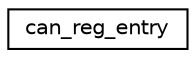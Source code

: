 digraph "Graphical Class Hierarchy"
{
 // LATEX_PDF_SIZE
  edge [fontname="Helvetica",fontsize="10",labelfontname="Helvetica",labelfontsize="10"];
  node [fontname="Helvetica",fontsize="10",shape=record];
  rankdir="LR";
  Node0 [label="can_reg_entry",height=0.2,width=0.4,color="black", fillcolor="white", style="filled",URL="$structcan__reg__entry.html",tooltip="registry entry"];
}

